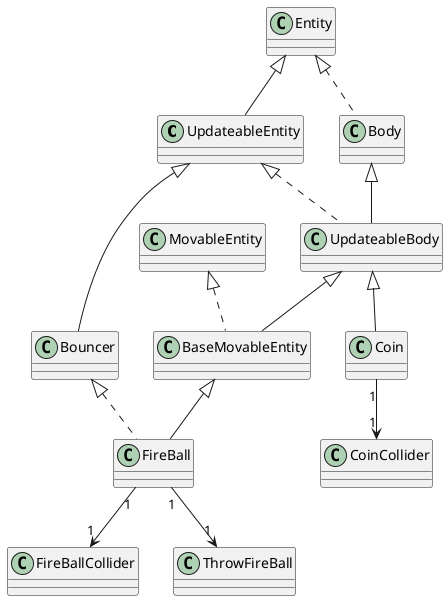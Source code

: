 @startuml Updateables

UpdateableEntity -u-|> Entity
Body .u.|> Entity

UpdateableBody .u.|> UpdateableEntity
UpdateableBody -u-|> Body

BaseMovableEntity .u.|> MovableEntity
BaseMovableEntity -u-|> UpdateableBody

Bouncer -u-|> UpdateableEntity

FireBall .u.|> Bouncer
FireBall -u-|> BaseMovableEntity
FireBall "1" --> "1" FireBallCollider
FireBall "1" --> "1" ThrowFireBall

Coin -u-|> UpdateableBody
Coin "1" --> "1" CoinCollider

@enduml